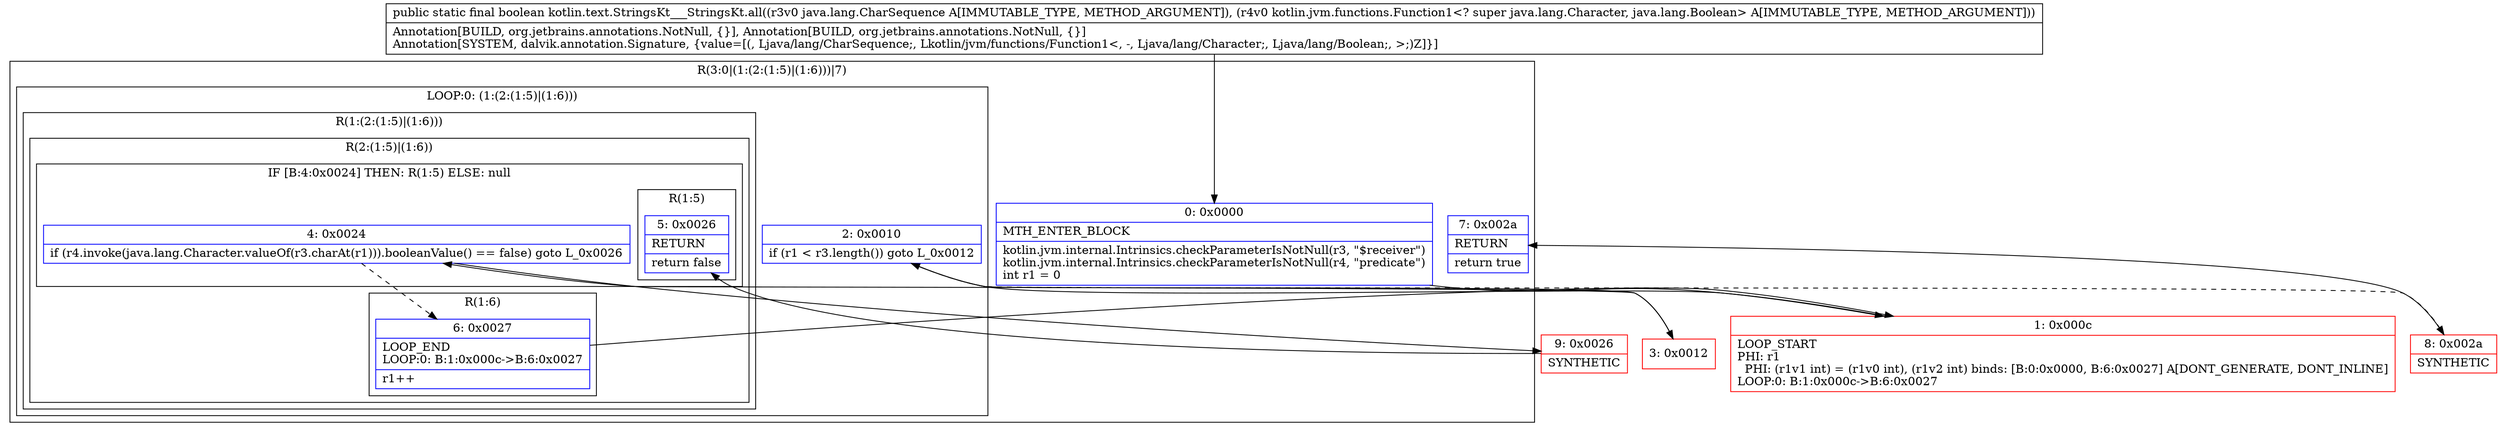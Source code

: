 digraph "CFG forkotlin.text.StringsKt___StringsKt.all(Ljava\/lang\/CharSequence;Lkotlin\/jvm\/functions\/Function1;)Z" {
subgraph cluster_Region_791023778 {
label = "R(3:0|(1:(2:(1:5)|(1:6)))|7)";
node [shape=record,color=blue];
Node_0 [shape=record,label="{0\:\ 0x0000|MTH_ENTER_BLOCK\l|kotlin.jvm.internal.Intrinsics.checkParameterIsNotNull(r3, \"$receiver\")\lkotlin.jvm.internal.Intrinsics.checkParameterIsNotNull(r4, \"predicate\")\lint r1 = 0\l}"];
subgraph cluster_LoopRegion_1217295491 {
label = "LOOP:0: (1:(2:(1:5)|(1:6)))";
node [shape=record,color=blue];
Node_2 [shape=record,label="{2\:\ 0x0010|if (r1 \< r3.length()) goto L_0x0012\l}"];
subgraph cluster_Region_929046235 {
label = "R(1:(2:(1:5)|(1:6)))";
node [shape=record,color=blue];
subgraph cluster_Region_2049353797 {
label = "R(2:(1:5)|(1:6))";
node [shape=record,color=blue];
subgraph cluster_IfRegion_2053965744 {
label = "IF [B:4:0x0024] THEN: R(1:5) ELSE: null";
node [shape=record,color=blue];
Node_4 [shape=record,label="{4\:\ 0x0024|if (r4.invoke(java.lang.Character.valueOf(r3.charAt(r1))).booleanValue() == false) goto L_0x0026\l}"];
subgraph cluster_Region_364485887 {
label = "R(1:5)";
node [shape=record,color=blue];
Node_5 [shape=record,label="{5\:\ 0x0026|RETURN\l|return false\l}"];
}
}
subgraph cluster_Region_1719507808 {
label = "R(1:6)";
node [shape=record,color=blue];
Node_6 [shape=record,label="{6\:\ 0x0027|LOOP_END\lLOOP:0: B:1:0x000c\-\>B:6:0x0027\l|r1++\l}"];
}
}
}
}
Node_7 [shape=record,label="{7\:\ 0x002a|RETURN\l|return true\l}"];
}
Node_1 [shape=record,color=red,label="{1\:\ 0x000c|LOOP_START\lPHI: r1 \l  PHI: (r1v1 int) = (r1v0 int), (r1v2 int) binds: [B:0:0x0000, B:6:0x0027] A[DONT_GENERATE, DONT_INLINE]\lLOOP:0: B:1:0x000c\-\>B:6:0x0027\l}"];
Node_3 [shape=record,color=red,label="{3\:\ 0x0012}"];
Node_8 [shape=record,color=red,label="{8\:\ 0x002a|SYNTHETIC\l}"];
Node_9 [shape=record,color=red,label="{9\:\ 0x0026|SYNTHETIC\l}"];
MethodNode[shape=record,label="{public static final boolean kotlin.text.StringsKt___StringsKt.all((r3v0 java.lang.CharSequence A[IMMUTABLE_TYPE, METHOD_ARGUMENT]), (r4v0 kotlin.jvm.functions.Function1\<? super java.lang.Character, java.lang.Boolean\> A[IMMUTABLE_TYPE, METHOD_ARGUMENT]))  | Annotation[BUILD, org.jetbrains.annotations.NotNull, \{\}], Annotation[BUILD, org.jetbrains.annotations.NotNull, \{\}]\lAnnotation[SYSTEM, dalvik.annotation.Signature, \{value=[(, Ljava\/lang\/CharSequence;, Lkotlin\/jvm\/functions\/Function1\<, \-, Ljava\/lang\/Character;, Ljava\/lang\/Boolean;, \>;)Z]\}]\l}"];
MethodNode -> Node_0;
Node_0 -> Node_1;
Node_2 -> Node_3;
Node_2 -> Node_8[style=dashed];
Node_4 -> Node_6[style=dashed];
Node_4 -> Node_9;
Node_6 -> Node_1;
Node_1 -> Node_2;
Node_3 -> Node_4;
Node_8 -> Node_7;
Node_9 -> Node_5;
}

